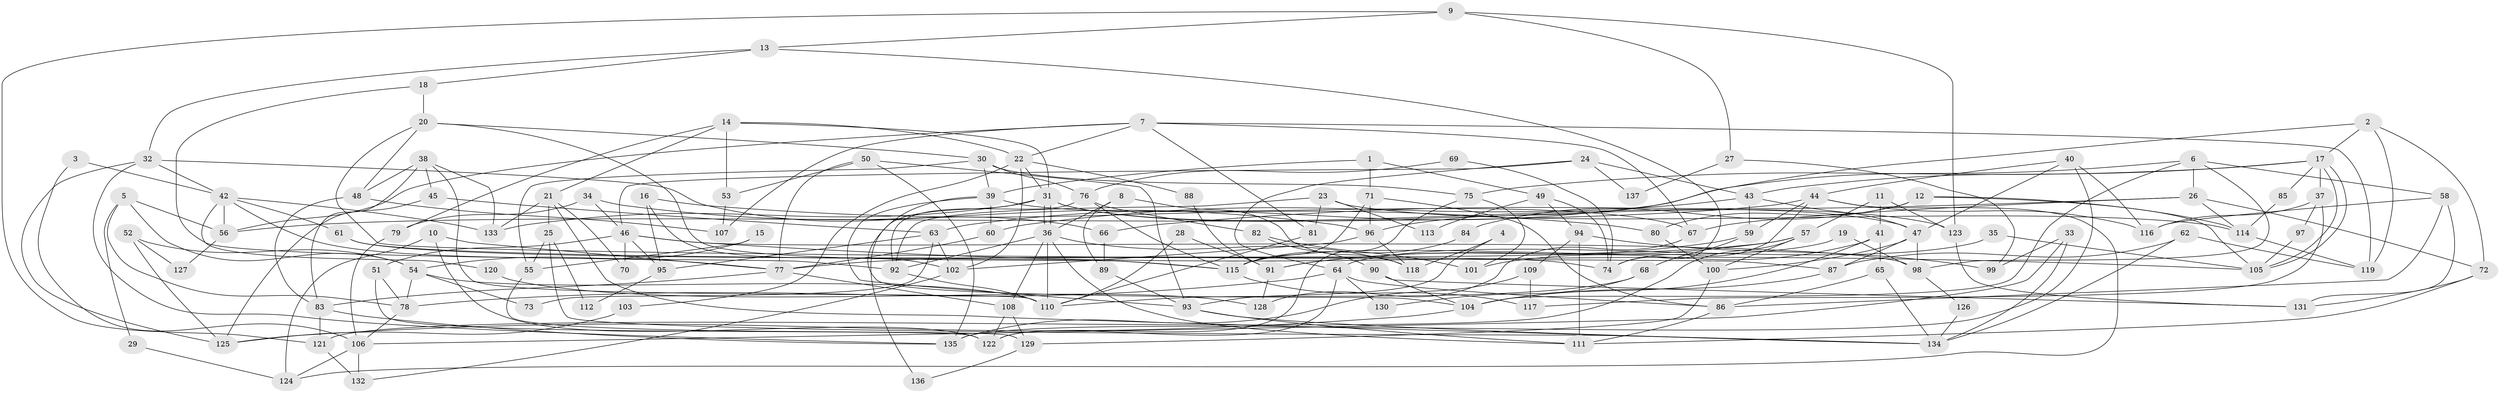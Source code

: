 // Generated by graph-tools (version 1.1) at 2025/02/03/09/25 03:02:09]
// undirected, 137 vertices, 274 edges
graph export_dot {
graph [start="1"]
  node [color=gray90,style=filled];
  1;
  2;
  3;
  4;
  5;
  6;
  7;
  8;
  9;
  10;
  11;
  12;
  13;
  14;
  15;
  16;
  17;
  18;
  19;
  20;
  21;
  22;
  23;
  24;
  25;
  26;
  27;
  28;
  29;
  30;
  31;
  32;
  33;
  34;
  35;
  36;
  37;
  38;
  39;
  40;
  41;
  42;
  43;
  44;
  45;
  46;
  47;
  48;
  49;
  50;
  51;
  52;
  53;
  54;
  55;
  56;
  57;
  58;
  59;
  60;
  61;
  62;
  63;
  64;
  65;
  66;
  67;
  68;
  69;
  70;
  71;
  72;
  73;
  74;
  75;
  76;
  77;
  78;
  79;
  80;
  81;
  82;
  83;
  84;
  85;
  86;
  87;
  88;
  89;
  90;
  91;
  92;
  93;
  94;
  95;
  96;
  97;
  98;
  99;
  100;
  101;
  102;
  103;
  104;
  105;
  106;
  107;
  108;
  109;
  110;
  111;
  112;
  113;
  114;
  115;
  116;
  117;
  118;
  119;
  120;
  121;
  122;
  123;
  124;
  125;
  126;
  127;
  128;
  129;
  130;
  131;
  132;
  133;
  134;
  135;
  136;
  137;
  1 -- 71;
  1 -- 39;
  1 -- 49;
  2 -- 96;
  2 -- 119;
  2 -- 17;
  2 -- 72;
  3 -- 106;
  3 -- 42;
  4 -- 93;
  4 -- 118;
  5 -- 78;
  5 -- 56;
  5 -- 29;
  5 -- 54;
  6 -- 63;
  6 -- 58;
  6 -- 26;
  6 -- 98;
  6 -- 104;
  7 -- 22;
  7 -- 119;
  7 -- 56;
  7 -- 67;
  7 -- 81;
  7 -- 107;
  8 -- 36;
  8 -- 118;
  8 -- 89;
  9 -- 121;
  9 -- 13;
  9 -- 27;
  9 -- 123;
  10 -- 77;
  10 -- 122;
  10 -- 124;
  11 -- 41;
  11 -- 123;
  11 -- 57;
  12 -- 105;
  12 -- 114;
  12 -- 80;
  12 -- 84;
  13 -- 32;
  13 -- 74;
  13 -- 18;
  14 -- 21;
  14 -- 31;
  14 -- 22;
  14 -- 53;
  14 -- 79;
  15 -- 54;
  15 -- 55;
  16 -- 80;
  16 -- 102;
  16 -- 95;
  17 -- 105;
  17 -- 105;
  17 -- 37;
  17 -- 43;
  17 -- 75;
  17 -- 85;
  18 -- 20;
  18 -- 92;
  19 -- 115;
  19 -- 98;
  20 -- 115;
  20 -- 30;
  20 -- 48;
  20 -- 87;
  21 -- 133;
  21 -- 134;
  21 -- 25;
  21 -- 70;
  22 -- 31;
  22 -- 88;
  22 -- 102;
  22 -- 103;
  23 -- 92;
  23 -- 81;
  23 -- 113;
  23 -- 114;
  24 -- 43;
  24 -- 64;
  24 -- 46;
  24 -- 137;
  25 -- 55;
  25 -- 112;
  25 -- 134;
  26 -- 72;
  26 -- 66;
  26 -- 67;
  26 -- 114;
  27 -- 99;
  27 -- 137;
  28 -- 91;
  28 -- 110;
  29 -- 124;
  30 -- 75;
  30 -- 39;
  30 -- 55;
  30 -- 76;
  31 -- 133;
  31 -- 36;
  31 -- 36;
  31 -- 47;
  31 -- 123;
  31 -- 136;
  32 -- 66;
  32 -- 42;
  32 -- 125;
  32 -- 135;
  33 -- 106;
  33 -- 134;
  33 -- 99;
  34 -- 46;
  34 -- 79;
  34 -- 96;
  35 -- 64;
  35 -- 105;
  36 -- 108;
  36 -- 92;
  36 -- 110;
  36 -- 111;
  36 -- 118;
  37 -- 116;
  37 -- 97;
  37 -- 117;
  38 -- 83;
  38 -- 110;
  38 -- 45;
  38 -- 48;
  38 -- 133;
  39 -- 67;
  39 -- 104;
  39 -- 60;
  39 -- 93;
  40 -- 135;
  40 -- 47;
  40 -- 44;
  40 -- 116;
  41 -- 101;
  41 -- 104;
  41 -- 65;
  42 -- 56;
  42 -- 77;
  42 -- 61;
  42 -- 120;
  42 -- 133;
  43 -- 60;
  43 -- 47;
  43 -- 59;
  44 -- 116;
  44 -- 56;
  44 -- 59;
  44 -- 74;
  44 -- 124;
  45 -- 125;
  45 -- 63;
  46 -- 98;
  46 -- 51;
  46 -- 70;
  46 -- 95;
  46 -- 105;
  47 -- 87;
  47 -- 98;
  47 -- 100;
  48 -- 83;
  48 -- 107;
  49 -- 94;
  49 -- 74;
  49 -- 113;
  50 -- 53;
  50 -- 93;
  50 -- 77;
  50 -- 135;
  51 -- 78;
  51 -- 122;
  52 -- 125;
  52 -- 54;
  52 -- 127;
  53 -- 107;
  54 -- 110;
  54 -- 73;
  54 -- 78;
  55 -- 129;
  56 -- 127;
  57 -- 77;
  57 -- 91;
  57 -- 100;
  57 -- 121;
  58 -- 86;
  58 -- 131;
  58 -- 116;
  59 -- 68;
  59 -- 91;
  60 -- 77;
  61 -- 74;
  61 -- 115;
  62 -- 134;
  62 -- 87;
  62 -- 119;
  63 -- 95;
  63 -- 73;
  63 -- 102;
  64 -- 86;
  64 -- 78;
  64 -- 122;
  64 -- 130;
  65 -- 134;
  65 -- 86;
  66 -- 89;
  67 -- 128;
  68 -- 110;
  68 -- 130;
  69 -- 74;
  69 -- 76;
  71 -- 115;
  71 -- 96;
  71 -- 86;
  72 -- 111;
  72 -- 131;
  75 -- 122;
  75 -- 101;
  76 -- 92;
  76 -- 82;
  76 -- 115;
  77 -- 83;
  77 -- 108;
  78 -- 106;
  79 -- 106;
  80 -- 100;
  81 -- 110;
  82 -- 90;
  82 -- 101;
  83 -- 135;
  83 -- 121;
  84 -- 115;
  85 -- 114;
  86 -- 111;
  87 -- 104;
  88 -- 91;
  89 -- 93;
  90 -- 104;
  90 -- 131;
  91 -- 128;
  92 -- 110;
  93 -- 111;
  93 -- 134;
  94 -- 111;
  94 -- 109;
  94 -- 99;
  95 -- 112;
  96 -- 102;
  96 -- 118;
  97 -- 105;
  98 -- 126;
  100 -- 129;
  102 -- 132;
  103 -- 125;
  104 -- 125;
  106 -- 132;
  106 -- 124;
  108 -- 122;
  108 -- 129;
  109 -- 117;
  109 -- 135;
  114 -- 119;
  115 -- 117;
  120 -- 128;
  121 -- 132;
  123 -- 131;
  126 -- 134;
  129 -- 136;
}
